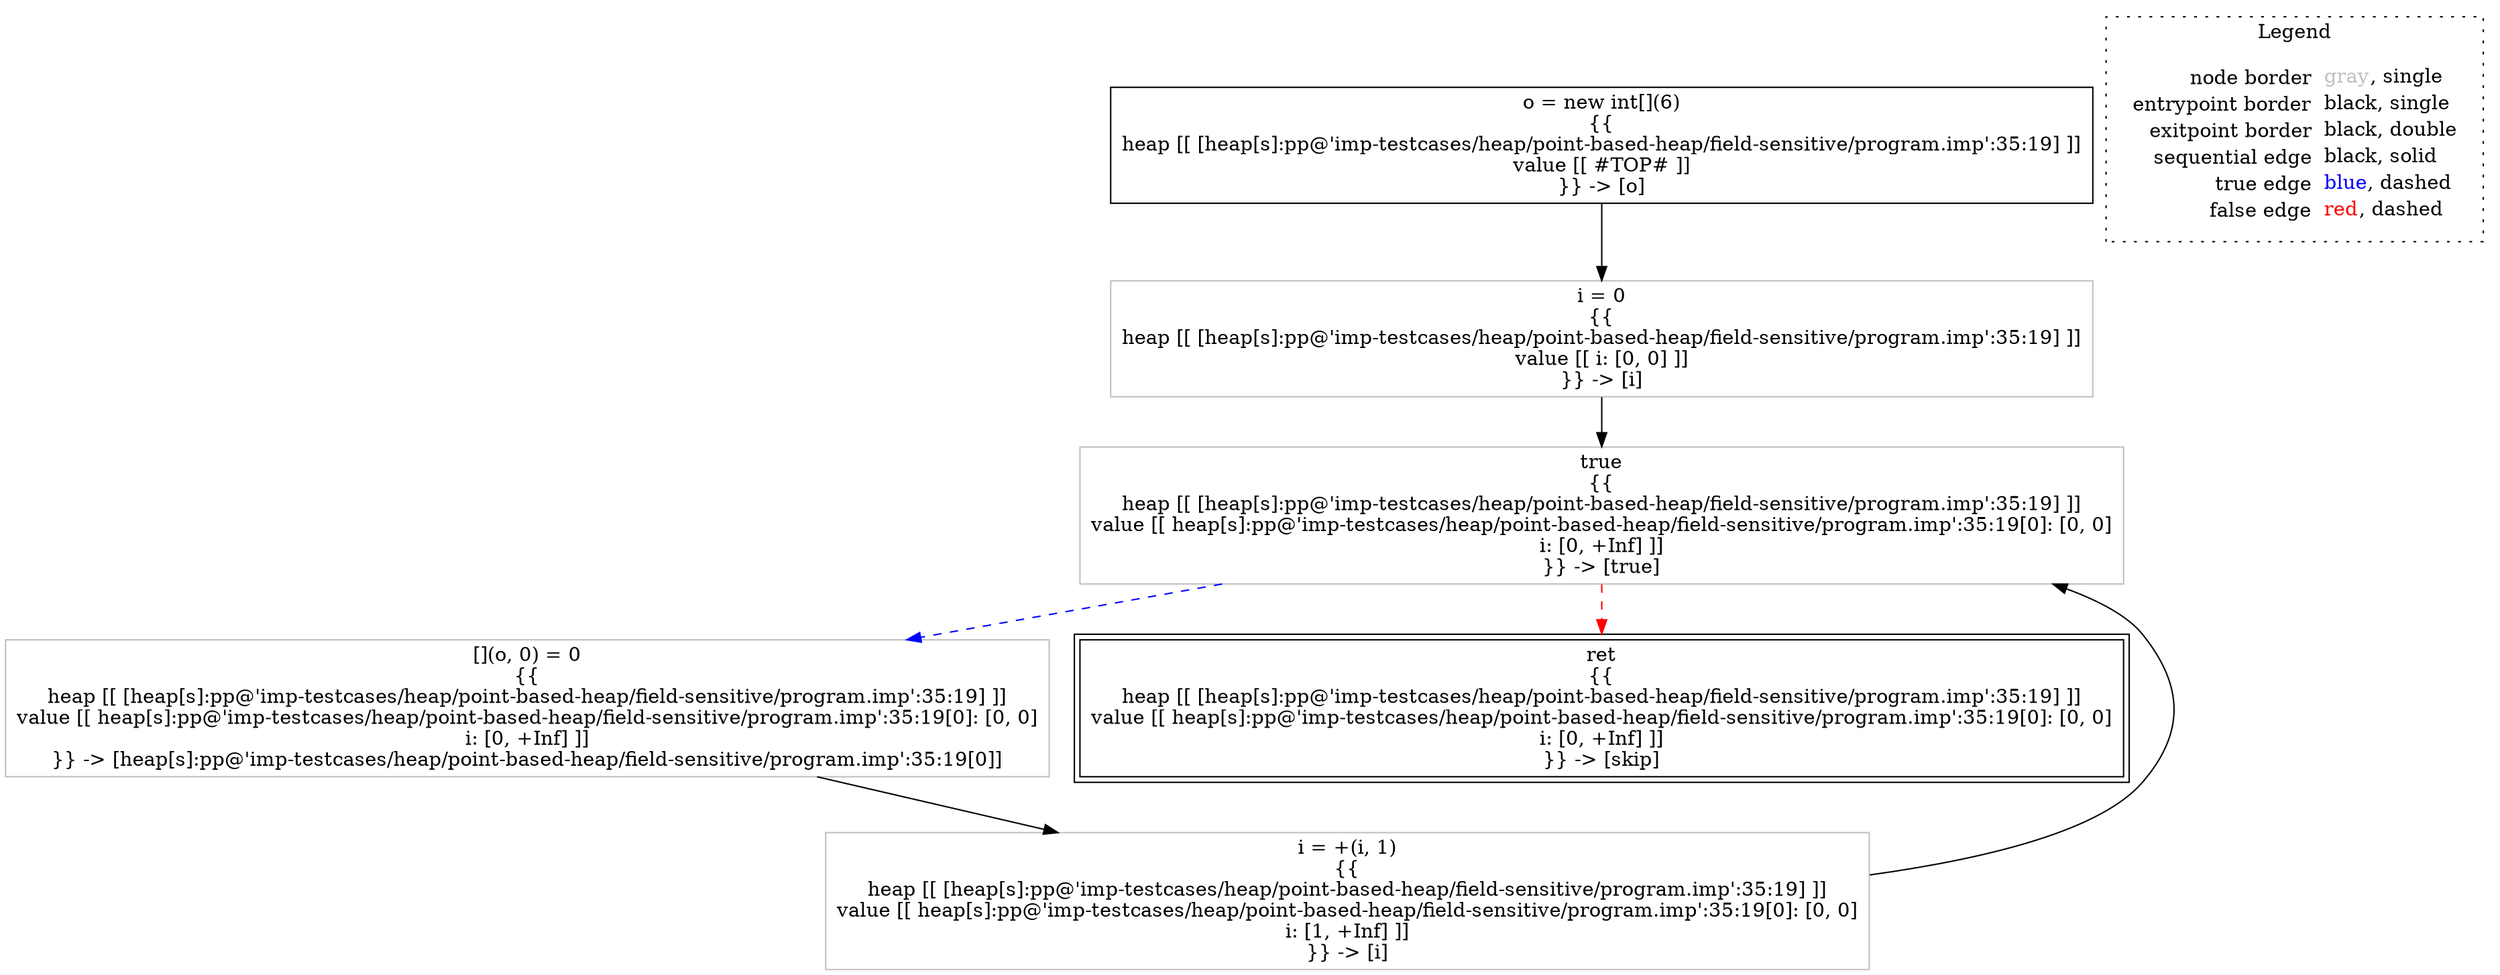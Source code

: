 digraph {
	"node0" [shape="rect",color="black",label=<o = new int[](6)<BR/>{{<BR/>heap [[ [heap[s]:pp@'imp-testcases/heap/point-based-heap/field-sensitive/program.imp':35:19] ]]<BR/>value [[ #TOP# ]]<BR/>}} -&gt; [o]>];
	"node1" [shape="rect",color="gray",label=<i = 0<BR/>{{<BR/>heap [[ [heap[s]:pp@'imp-testcases/heap/point-based-heap/field-sensitive/program.imp':35:19] ]]<BR/>value [[ i: [0, 0] ]]<BR/>}} -&gt; [i]>];
	"node2" [shape="rect",color="gray",label=<[](o, 0) = 0<BR/>{{<BR/>heap [[ [heap[s]:pp@'imp-testcases/heap/point-based-heap/field-sensitive/program.imp':35:19] ]]<BR/>value [[ heap[s]:pp@'imp-testcases/heap/point-based-heap/field-sensitive/program.imp':35:19[0]: [0, 0]<BR/>i: [0, +Inf] ]]<BR/>}} -&gt; [heap[s]:pp@'imp-testcases/heap/point-based-heap/field-sensitive/program.imp':35:19[0]]>];
	"node3" [shape="rect",color="gray",label=<true<BR/>{{<BR/>heap [[ [heap[s]:pp@'imp-testcases/heap/point-based-heap/field-sensitive/program.imp':35:19] ]]<BR/>value [[ heap[s]:pp@'imp-testcases/heap/point-based-heap/field-sensitive/program.imp':35:19[0]: [0, 0]<BR/>i: [0, +Inf] ]]<BR/>}} -&gt; [true]>];
	"node4" [shape="rect",color="gray",label=<i = +(i, 1)<BR/>{{<BR/>heap [[ [heap[s]:pp@'imp-testcases/heap/point-based-heap/field-sensitive/program.imp':35:19] ]]<BR/>value [[ heap[s]:pp@'imp-testcases/heap/point-based-heap/field-sensitive/program.imp':35:19[0]: [0, 0]<BR/>i: [1, +Inf] ]]<BR/>}} -&gt; [i]>];
	"node5" [shape="rect",color="black",peripheries="2",label=<ret<BR/>{{<BR/>heap [[ [heap[s]:pp@'imp-testcases/heap/point-based-heap/field-sensitive/program.imp':35:19] ]]<BR/>value [[ heap[s]:pp@'imp-testcases/heap/point-based-heap/field-sensitive/program.imp':35:19[0]: [0, 0]<BR/>i: [0, +Inf] ]]<BR/>}} -&gt; [skip]>];
	"node1" -> "node3" [color="black"];
	"node2" -> "node4" [color="black"];
	"node0" -> "node1" [color="black"];
	"node3" -> "node2" [color="blue",style="dashed"];
	"node3" -> "node5" [color="red",style="dashed"];
	"node4" -> "node3" [color="black"];
subgraph cluster_legend {
	label="Legend";
	style=dotted;
	node [shape=plaintext];
	"legend" [label=<<table border="0" cellpadding="2" cellspacing="0" cellborder="0"><tr><td align="right">node border&nbsp;</td><td align="left"><font color="gray">gray</font>, single</td></tr><tr><td align="right">entrypoint border&nbsp;</td><td align="left"><font color="black">black</font>, single</td></tr><tr><td align="right">exitpoint border&nbsp;</td><td align="left"><font color="black">black</font>, double</td></tr><tr><td align="right">sequential edge&nbsp;</td><td align="left"><font color="black">black</font>, solid</td></tr><tr><td align="right">true edge&nbsp;</td><td align="left"><font color="blue">blue</font>, dashed</td></tr><tr><td align="right">false edge&nbsp;</td><td align="left"><font color="red">red</font>, dashed</td></tr></table>>];
}

}
